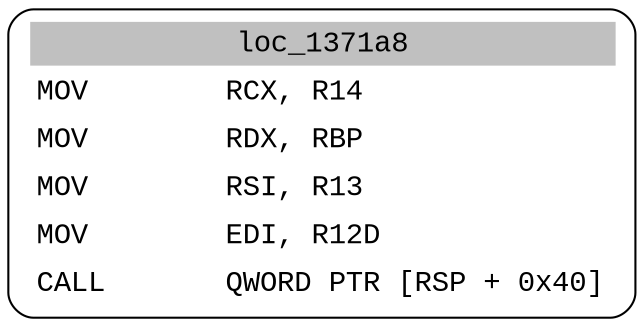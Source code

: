 digraph asm_graph {
1941 [
shape="Mrecord" fontname="Courier New"label =<<table border="0" cellborder="0" cellpadding="3"><tr><td align="center" colspan="2" bgcolor="grey">loc_1371a8</td></tr><tr><td align="left">MOV        RCX, R14</td></tr><tr><td align="left">MOV        RDX, RBP</td></tr><tr><td align="left">MOV        RSI, R13</td></tr><tr><td align="left">MOV        EDI, R12D</td></tr><tr><td align="left">CALL       QWORD PTR [RSP + 0x40]</td></tr></table>> ];
}